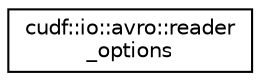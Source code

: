 digraph "Graphical Class Hierarchy"
{
 // LATEX_PDF_SIZE
  edge [fontname="Helvetica",fontsize="10",labelfontname="Helvetica",labelfontsize="10"];
  node [fontname="Helvetica",fontsize="10",shape=record];
  rankdir="LR";
  Node0 [label="cudf::io::avro::reader\l_options",height=0.2,width=0.4,color="black", fillcolor="white", style="filled",URL="$structcudf_1_1io_1_1avro_1_1reader__options.html",tooltip=" "];
}
